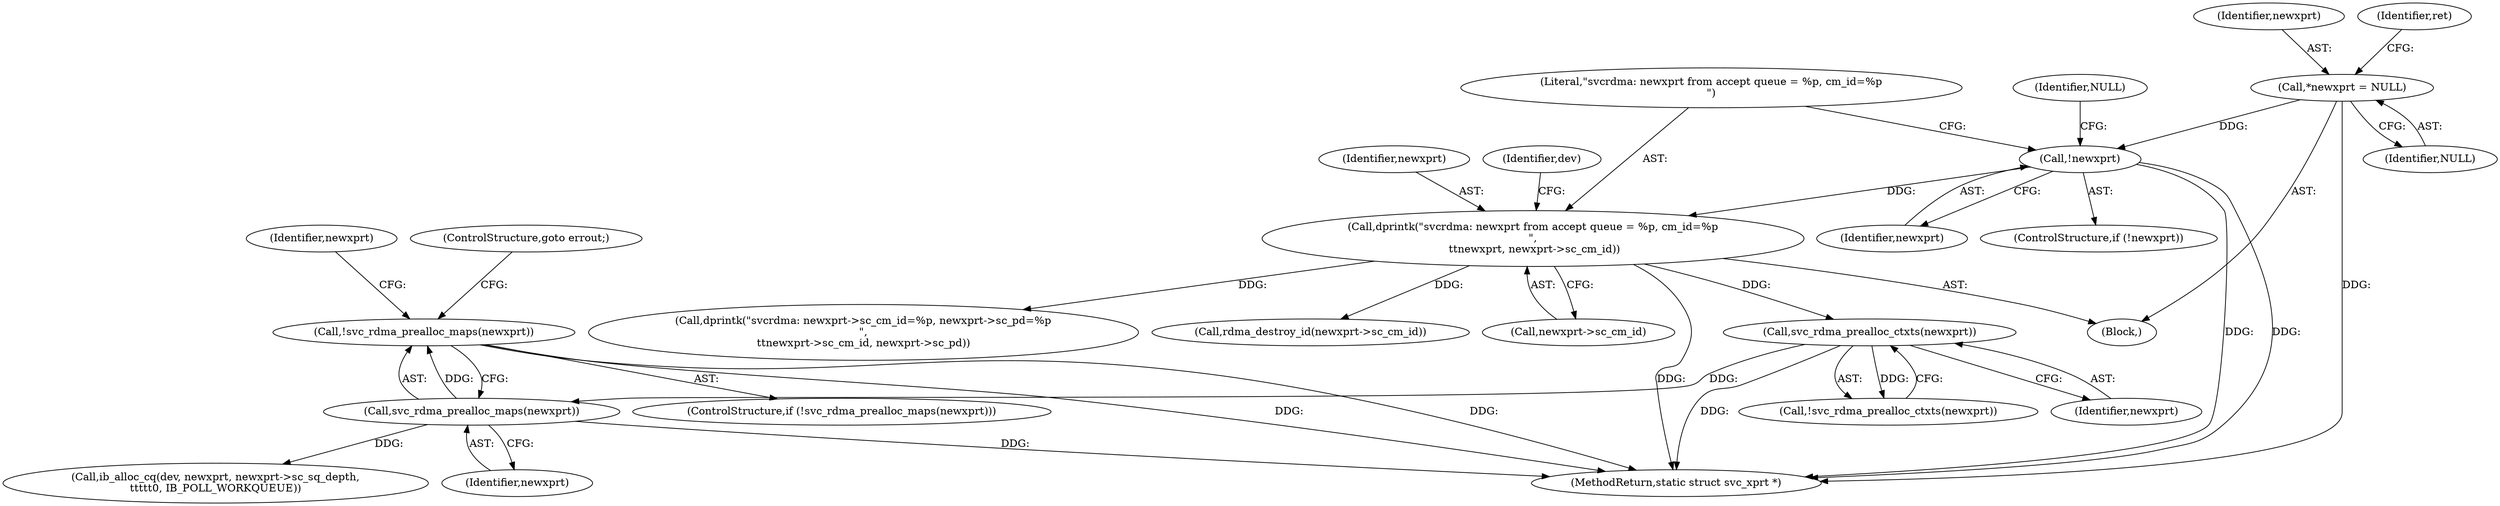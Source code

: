 digraph "0_linux_c70422f760c120480fee4de6c38804c72aa26bc1_44@API" {
"1000289" [label="(Call,!svc_rdma_prealloc_maps(newxprt))"];
"1000290" [label="(Call,svc_rdma_prealloc_maps(newxprt))"];
"1000285" [label="(Call,svc_rdma_prealloc_ctxts(newxprt))"];
"1000178" [label="(Call,dprintk(\"svcrdma: newxprt from accept queue = %p, cm_id=%p\n\",\n \t\tnewxprt, newxprt->sc_cm_id))"];
"1000174" [label="(Call,!newxprt)"];
"1000116" [label="(Call,*newxprt = NULL)"];
"1000117" [label="(Identifier,newxprt)"];
"1000175" [label="(Identifier,newxprt)"];
"1000180" [label="(Identifier,newxprt)"];
"1000116" [label="(Call,*newxprt = NULL)"];
"1000295" [label="(Identifier,newxprt)"];
"1000118" [label="(Identifier,NULL)"];
"1000289" [label="(Call,!svc_rdma_prealloc_maps(newxprt))"];
"1000181" [label="(Call,newxprt->sc_cm_id)"];
"1000454" [label="(Call,dprintk(\"svcrdma: newxprt->sc_cm_id=%p, newxprt->sc_pd=%p\n\",\n\t\tnewxprt->sc_cm_id, newxprt->sc_pd))"];
"1000177" [label="(Identifier,NULL)"];
"1000285" [label="(Call,svc_rdma_prealloc_ctxts(newxprt))"];
"1000786" [label="(Call,rdma_destroy_id(newxprt->sc_cm_id))"];
"1000174" [label="(Call,!newxprt)"];
"1000292" [label="(ControlStructure,goto errout;)"];
"1000284" [label="(Call,!svc_rdma_prealloc_ctxts(newxprt))"];
"1000185" [label="(Identifier,dev)"];
"1000173" [label="(ControlStructure,if (!newxprt))"];
"1000179" [label="(Literal,\"svcrdma: newxprt from accept queue = %p, cm_id=%p\n\")"];
"1000337" [label="(Call,ib_alloc_cq(dev, newxprt, newxprt->sc_sq_depth,\n\t\t\t\t\t0, IB_POLL_WORKQUEUE))"];
"1000797" [label="(MethodReturn,static struct svc_xprt *)"];
"1000113" [label="(Block,)"];
"1000178" [label="(Call,dprintk(\"svcrdma: newxprt from accept queue = %p, cm_id=%p\n\",\n \t\tnewxprt, newxprt->sc_cm_id))"];
"1000291" [label="(Identifier,newxprt)"];
"1000286" [label="(Identifier,newxprt)"];
"1000127" [label="(Identifier,ret)"];
"1000290" [label="(Call,svc_rdma_prealloc_maps(newxprt))"];
"1000288" [label="(ControlStructure,if (!svc_rdma_prealloc_maps(newxprt)))"];
"1000289" -> "1000288"  [label="AST: "];
"1000289" -> "1000290"  [label="CFG: "];
"1000290" -> "1000289"  [label="AST: "];
"1000292" -> "1000289"  [label="CFG: "];
"1000295" -> "1000289"  [label="CFG: "];
"1000289" -> "1000797"  [label="DDG: "];
"1000289" -> "1000797"  [label="DDG: "];
"1000290" -> "1000289"  [label="DDG: "];
"1000290" -> "1000291"  [label="CFG: "];
"1000291" -> "1000290"  [label="AST: "];
"1000290" -> "1000797"  [label="DDG: "];
"1000285" -> "1000290"  [label="DDG: "];
"1000290" -> "1000337"  [label="DDG: "];
"1000285" -> "1000284"  [label="AST: "];
"1000285" -> "1000286"  [label="CFG: "];
"1000286" -> "1000285"  [label="AST: "];
"1000284" -> "1000285"  [label="CFG: "];
"1000285" -> "1000797"  [label="DDG: "];
"1000285" -> "1000284"  [label="DDG: "];
"1000178" -> "1000285"  [label="DDG: "];
"1000178" -> "1000113"  [label="AST: "];
"1000178" -> "1000181"  [label="CFG: "];
"1000179" -> "1000178"  [label="AST: "];
"1000180" -> "1000178"  [label="AST: "];
"1000181" -> "1000178"  [label="AST: "];
"1000185" -> "1000178"  [label="CFG: "];
"1000178" -> "1000797"  [label="DDG: "];
"1000174" -> "1000178"  [label="DDG: "];
"1000178" -> "1000454"  [label="DDG: "];
"1000178" -> "1000786"  [label="DDG: "];
"1000174" -> "1000173"  [label="AST: "];
"1000174" -> "1000175"  [label="CFG: "];
"1000175" -> "1000174"  [label="AST: "];
"1000177" -> "1000174"  [label="CFG: "];
"1000179" -> "1000174"  [label="CFG: "];
"1000174" -> "1000797"  [label="DDG: "];
"1000174" -> "1000797"  [label="DDG: "];
"1000116" -> "1000174"  [label="DDG: "];
"1000116" -> "1000113"  [label="AST: "];
"1000116" -> "1000118"  [label="CFG: "];
"1000117" -> "1000116"  [label="AST: "];
"1000118" -> "1000116"  [label="AST: "];
"1000127" -> "1000116"  [label="CFG: "];
"1000116" -> "1000797"  [label="DDG: "];
}
